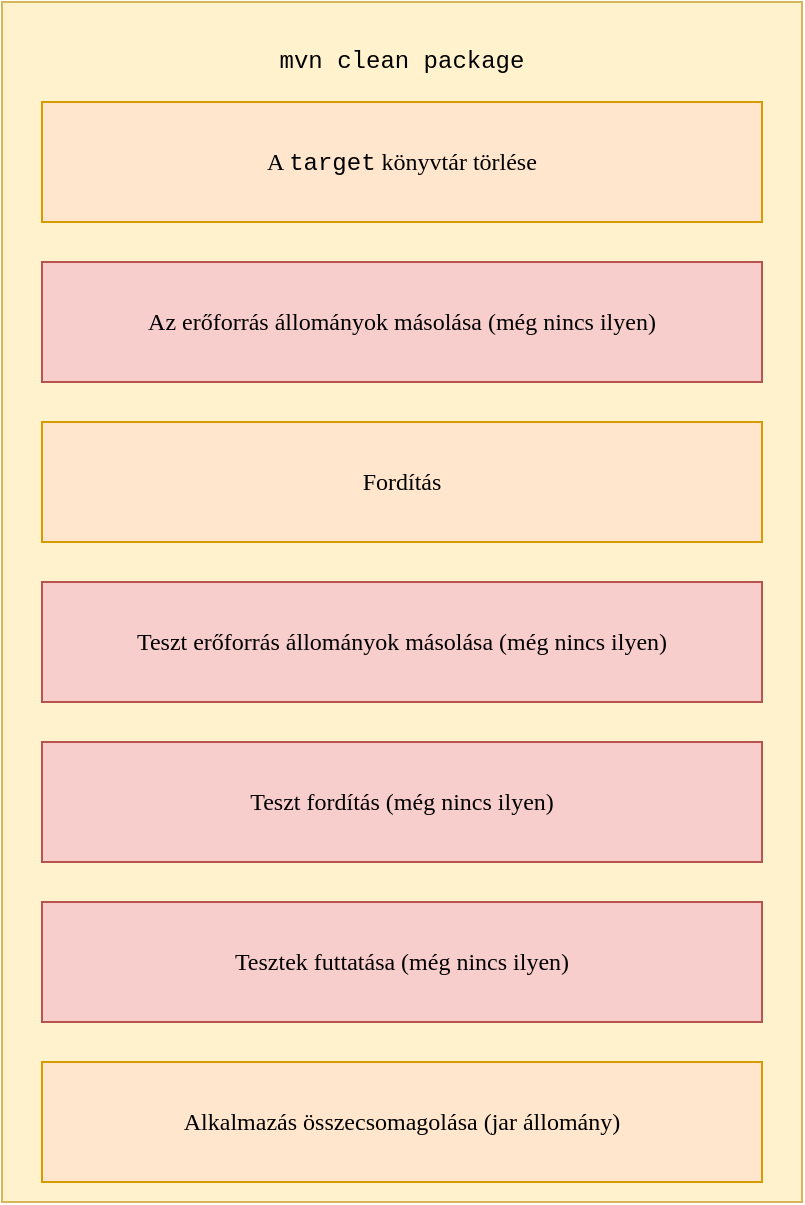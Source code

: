 <mxfile version="13.7.2" type="device"><diagram id="3ZwZ6ob76kweJQFt60xL" name="Page-1"><mxGraphModel dx="1312" dy="1063" grid="1" gridSize="10" guides="1" tooltips="1" connect="1" arrows="1" fold="1" page="1" pageScale="1" pageWidth="827" pageHeight="1169" math="0" shadow="0"><root><mxCell id="0"/><mxCell id="1" parent="0"/><mxCell id="Crvzz6zBetjZpnSaiJIX-1" value="" style="rounded=0;whiteSpace=wrap;html=1;fillColor=#fff2cc;strokeColor=#d6b656;" vertex="1" parent="1"><mxGeometry x="160" y="80" width="400" height="600" as="geometry"/></mxCell><mxCell id="Crvzz6zBetjZpnSaiJIX-2" value="mvn clean package" style="text;html=1;strokeColor=none;fillColor=none;align=center;verticalAlign=middle;whiteSpace=wrap;rounded=0;fontFamily=Courier New;" vertex="1" parent="1"><mxGeometry x="275" y="100" width="170" height="20" as="geometry"/></mxCell><mxCell id="Crvzz6zBetjZpnSaiJIX-3" value="&lt;font face=&quot;Times New Roman&quot;&gt;A &lt;/font&gt;target&lt;font face=&quot;Times New Roman&quot;&gt;&amp;nbsp;könyvtár törlése&lt;/font&gt;" style="rounded=0;whiteSpace=wrap;html=1;fontFamily=Courier New;fillColor=#ffe6cc;strokeColor=#d79b00;" vertex="1" parent="1"><mxGeometry x="180" y="130" width="360" height="60" as="geometry"/></mxCell><mxCell id="Crvzz6zBetjZpnSaiJIX-4" value="&lt;font face=&quot;Times New Roman&quot;&gt;Az erőforrás állományok másolása (még nincs ilyen)&lt;/font&gt;" style="rounded=0;whiteSpace=wrap;html=1;fontFamily=Courier New;fillColor=#f8cecc;strokeColor=#b85450;" vertex="1" parent="1"><mxGeometry x="180" y="210" width="360" height="60" as="geometry"/></mxCell><mxCell id="Crvzz6zBetjZpnSaiJIX-5" value="&lt;font face=&quot;Times New Roman&quot;&gt;Fordítás&lt;/font&gt;" style="rounded=0;whiteSpace=wrap;html=1;fontFamily=Courier New;fillColor=#ffe6cc;strokeColor=#d79b00;" vertex="1" parent="1"><mxGeometry x="180" y="290" width="360" height="60" as="geometry"/></mxCell><mxCell id="Crvzz6zBetjZpnSaiJIX-6" value="&lt;font face=&quot;Times New Roman&quot;&gt;Teszt erőforrás állományok másolása (még nincs ilyen)&lt;/font&gt;" style="rounded=0;whiteSpace=wrap;html=1;fontFamily=Courier New;fillColor=#f8cecc;strokeColor=#b85450;" vertex="1" parent="1"><mxGeometry x="180" y="370" width="360" height="60" as="geometry"/></mxCell><mxCell id="Crvzz6zBetjZpnSaiJIX-7" value="&lt;font face=&quot;Times New Roman&quot;&gt;Teszt fordítás (még nincs ilyen)&lt;/font&gt;" style="rounded=0;whiteSpace=wrap;html=1;fontFamily=Courier New;fillColor=#f8cecc;strokeColor=#b85450;" vertex="1" parent="1"><mxGeometry x="180" y="450" width="360" height="60" as="geometry"/></mxCell><mxCell id="Crvzz6zBetjZpnSaiJIX-8" value="&lt;font face=&quot;Times New Roman&quot;&gt;Tesztek futtatása (még nincs ilyen)&lt;/font&gt;" style="rounded=0;whiteSpace=wrap;html=1;fontFamily=Courier New;fillColor=#f8cecc;strokeColor=#b85450;" vertex="1" parent="1"><mxGeometry x="180" y="530" width="360" height="60" as="geometry"/></mxCell><mxCell id="Crvzz6zBetjZpnSaiJIX-9" value="&lt;font face=&quot;Times New Roman&quot;&gt;Alkalmazás összecsomagolása (jar állomány)&lt;/font&gt;" style="rounded=0;whiteSpace=wrap;html=1;fontFamily=Courier New;fillColor=#ffe6cc;strokeColor=#d79b00;" vertex="1" parent="1"><mxGeometry x="180" y="610" width="360" height="60" as="geometry"/></mxCell></root></mxGraphModel></diagram></mxfile>